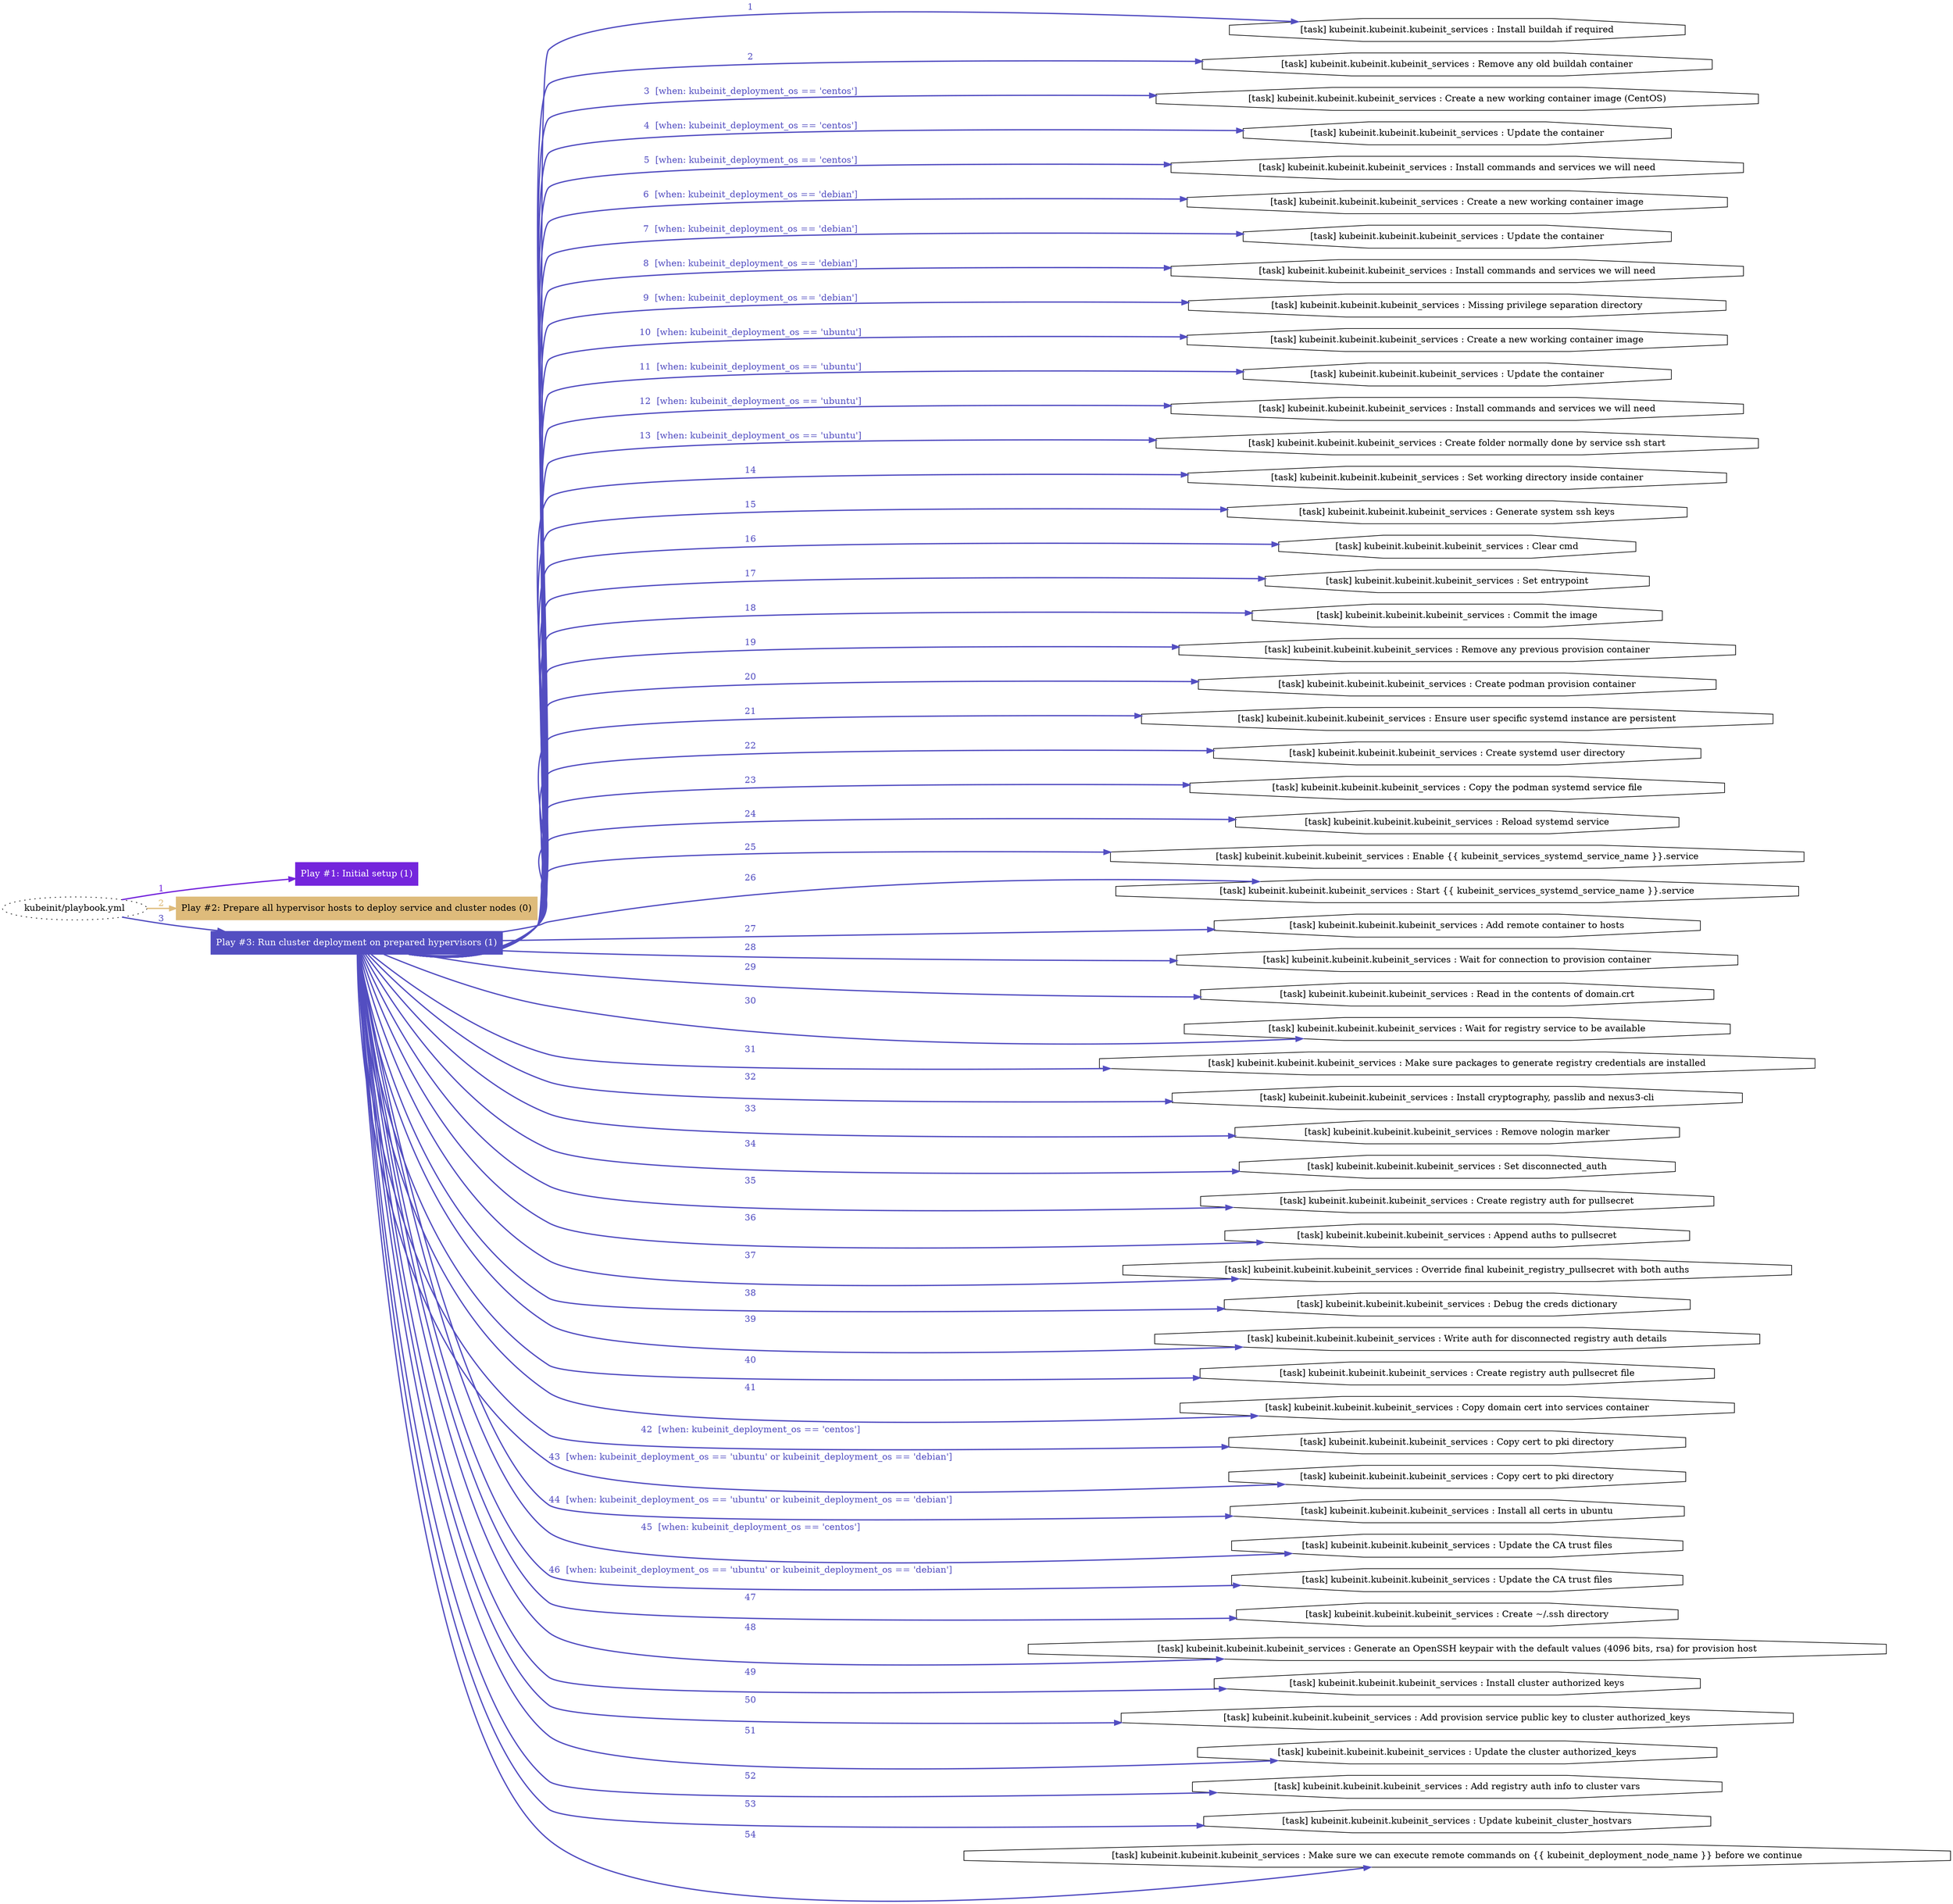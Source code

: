 digraph "kubeinit/playbook.yml "{
	graph [concentrate=true ordering=in rankdir=LR ratio=fill]
	edge [esep=5 sep=10]
	"kubeinit/playbook.yml" [id=root_node style=dotted]
	subgraph "Play #1: Initial setup (1) "{
		"Play #1: Initial setup (1)" [color="#7425dc" fontcolor="#ffffff" id="play_98ba5b26-11aa-4cfd-b756-1c957197bbf6" shape=box style=filled tooltip=localhost]
		"kubeinit/playbook.yml" -> "Play #1: Initial setup (1)" [label=1 color="#7425dc" fontcolor="#7425dc" id="edge_a58c8728-fa9f-4758-9560-14f3dc1a84e8" style=bold]
	}
	subgraph "Play #2: Prepare all hypervisor hosts to deploy service and cluster nodes (0) "{
		"Play #2: Prepare all hypervisor hosts to deploy service and cluster nodes (0)" [color="#debb7b" fontcolor="#000000" id="play_ca8fb73e-e517-45fa-9bee-348f52641fc8" shape=box style=filled tooltip=""]
		"kubeinit/playbook.yml" -> "Play #2: Prepare all hypervisor hosts to deploy service and cluster nodes (0)" [label=2 color="#debb7b" fontcolor="#debb7b" id="edge_c314c5ce-2e82-4eb0-9ebc-2e4f21901806" style=bold]
	}
	subgraph "Play #3: Run cluster deployment on prepared hypervisors (1) "{
		"Play #3: Run cluster deployment on prepared hypervisors (1)" [color="#534ec1" fontcolor="#ffffff" id="play_8d46c2a8-c3fa-4e29-84f2-d184ad370853" shape=box style=filled tooltip=localhost]
		"kubeinit/playbook.yml" -> "Play #3: Run cluster deployment on prepared hypervisors (1)" [label=3 color="#534ec1" fontcolor="#534ec1" id="edge_2a4b3c6e-a5a8-4d83-95cc-085c303d847b" style=bold]
		"task_e20309ee-4c20-4061-b0ae-a76f7a161792" [label="[task] kubeinit.kubeinit.kubeinit_services : Install buildah if required" id="task_e20309ee-4c20-4061-b0ae-a76f7a161792" shape=octagon tooltip="[task] kubeinit.kubeinit.kubeinit_services : Install buildah if required"]
		"Play #3: Run cluster deployment on prepared hypervisors (1)" -> "task_e20309ee-4c20-4061-b0ae-a76f7a161792" [label=1 color="#534ec1" fontcolor="#534ec1" id="edge_e3c13e18-b979-41d7-9164-9969cafa6e77" style=bold]
		"task_6b0aa9a2-8159-41c8-b829-7a718bdaa663" [label="[task] kubeinit.kubeinit.kubeinit_services : Remove any old buildah container" id="task_6b0aa9a2-8159-41c8-b829-7a718bdaa663" shape=octagon tooltip="[task] kubeinit.kubeinit.kubeinit_services : Remove any old buildah container"]
		"Play #3: Run cluster deployment on prepared hypervisors (1)" -> "task_6b0aa9a2-8159-41c8-b829-7a718bdaa663" [label=2 color="#534ec1" fontcolor="#534ec1" id="edge_54f4acf0-98a6-4ecb-8cc6-d0cd7bf7f5ac" style=bold]
		"task_f86678a0-ce99-4790-bf55-e1e5f49c4465" [label="[task] kubeinit.kubeinit.kubeinit_services : Create a new working container image (CentOS)" id="task_f86678a0-ce99-4790-bf55-e1e5f49c4465" shape=octagon tooltip="[task] kubeinit.kubeinit.kubeinit_services : Create a new working container image (CentOS)"]
		"Play #3: Run cluster deployment on prepared hypervisors (1)" -> "task_f86678a0-ce99-4790-bf55-e1e5f49c4465" [label="3  [when: kubeinit_deployment_os == 'centos']" color="#534ec1" fontcolor="#534ec1" id="edge_3008c1ed-00e5-4111-9574-12a4b8a80be2" style=bold]
		"task_07b07a1f-90ba-4163-b73e-16f5f34ab09a" [label="[task] kubeinit.kubeinit.kubeinit_services : Update the container" id="task_07b07a1f-90ba-4163-b73e-16f5f34ab09a" shape=octagon tooltip="[task] kubeinit.kubeinit.kubeinit_services : Update the container"]
		"Play #3: Run cluster deployment on prepared hypervisors (1)" -> "task_07b07a1f-90ba-4163-b73e-16f5f34ab09a" [label="4  [when: kubeinit_deployment_os == 'centos']" color="#534ec1" fontcolor="#534ec1" id="edge_e5f46817-1a75-4fe7-95cb-15fa38e3c1dd" style=bold]
		"task_c628a763-d7fc-4aa2-ab19-dfcfc8d0ee5b" [label="[task] kubeinit.kubeinit.kubeinit_services : Install commands and services we will need" id="task_c628a763-d7fc-4aa2-ab19-dfcfc8d0ee5b" shape=octagon tooltip="[task] kubeinit.kubeinit.kubeinit_services : Install commands and services we will need"]
		"Play #3: Run cluster deployment on prepared hypervisors (1)" -> "task_c628a763-d7fc-4aa2-ab19-dfcfc8d0ee5b" [label="5  [when: kubeinit_deployment_os == 'centos']" color="#534ec1" fontcolor="#534ec1" id="edge_eeb0b49e-2f3d-4686-b777-946d60d26fd0" style=bold]
		"task_ed03399a-efb4-472d-95b1-6c32376e4a44" [label="[task] kubeinit.kubeinit.kubeinit_services : Create a new working container image" id="task_ed03399a-efb4-472d-95b1-6c32376e4a44" shape=octagon tooltip="[task] kubeinit.kubeinit.kubeinit_services : Create a new working container image"]
		"Play #3: Run cluster deployment on prepared hypervisors (1)" -> "task_ed03399a-efb4-472d-95b1-6c32376e4a44" [label="6  [when: kubeinit_deployment_os == 'debian']" color="#534ec1" fontcolor="#534ec1" id="edge_1d5b3223-51a9-4f91-949c-fe4de33556b6" style=bold]
		"task_f1a38176-be1e-47ec-8e71-5246aa240a1a" [label="[task] kubeinit.kubeinit.kubeinit_services : Update the container" id="task_f1a38176-be1e-47ec-8e71-5246aa240a1a" shape=octagon tooltip="[task] kubeinit.kubeinit.kubeinit_services : Update the container"]
		"Play #3: Run cluster deployment on prepared hypervisors (1)" -> "task_f1a38176-be1e-47ec-8e71-5246aa240a1a" [label="7  [when: kubeinit_deployment_os == 'debian']" color="#534ec1" fontcolor="#534ec1" id="edge_bdc49ce9-e151-44e4-aa0c-08615edeb2ad" style=bold]
		"task_ccbf0ddd-98b3-4968-a54f-a46d483dffab" [label="[task] kubeinit.kubeinit.kubeinit_services : Install commands and services we will need" id="task_ccbf0ddd-98b3-4968-a54f-a46d483dffab" shape=octagon tooltip="[task] kubeinit.kubeinit.kubeinit_services : Install commands and services we will need"]
		"Play #3: Run cluster deployment on prepared hypervisors (1)" -> "task_ccbf0ddd-98b3-4968-a54f-a46d483dffab" [label="8  [when: kubeinit_deployment_os == 'debian']" color="#534ec1" fontcolor="#534ec1" id="edge_390de379-19cc-47cc-8e33-d87de0c8de80" style=bold]
		"task_6c57276e-ff9a-4842-8804-e6e5a9d58ea4" [label="[task] kubeinit.kubeinit.kubeinit_services : Missing privilege separation directory" id="task_6c57276e-ff9a-4842-8804-e6e5a9d58ea4" shape=octagon tooltip="[task] kubeinit.kubeinit.kubeinit_services : Missing privilege separation directory"]
		"Play #3: Run cluster deployment on prepared hypervisors (1)" -> "task_6c57276e-ff9a-4842-8804-e6e5a9d58ea4" [label="9  [when: kubeinit_deployment_os == 'debian']" color="#534ec1" fontcolor="#534ec1" id="edge_332d71c2-b5a1-452d-85c6-f5265ff01a00" style=bold]
		"task_a8c2e61f-4c6b-4cff-883c-b922907c2bcc" [label="[task] kubeinit.kubeinit.kubeinit_services : Create a new working container image" id="task_a8c2e61f-4c6b-4cff-883c-b922907c2bcc" shape=octagon tooltip="[task] kubeinit.kubeinit.kubeinit_services : Create a new working container image"]
		"Play #3: Run cluster deployment on prepared hypervisors (1)" -> "task_a8c2e61f-4c6b-4cff-883c-b922907c2bcc" [label="10  [when: kubeinit_deployment_os == 'ubuntu']" color="#534ec1" fontcolor="#534ec1" id="edge_f7c4e7e4-de0a-4e06-97dd-dd909e0a5940" style=bold]
		"task_c641cb12-5cfc-449f-a7af-0abc674cc9a5" [label="[task] kubeinit.kubeinit.kubeinit_services : Update the container" id="task_c641cb12-5cfc-449f-a7af-0abc674cc9a5" shape=octagon tooltip="[task] kubeinit.kubeinit.kubeinit_services : Update the container"]
		"Play #3: Run cluster deployment on prepared hypervisors (1)" -> "task_c641cb12-5cfc-449f-a7af-0abc674cc9a5" [label="11  [when: kubeinit_deployment_os == 'ubuntu']" color="#534ec1" fontcolor="#534ec1" id="edge_b926120d-fa7c-4e90-bb8d-1a0a2e77a313" style=bold]
		"task_1eeb5a15-3ec0-418a-880d-0488a011212b" [label="[task] kubeinit.kubeinit.kubeinit_services : Install commands and services we will need" id="task_1eeb5a15-3ec0-418a-880d-0488a011212b" shape=octagon tooltip="[task] kubeinit.kubeinit.kubeinit_services : Install commands and services we will need"]
		"Play #3: Run cluster deployment on prepared hypervisors (1)" -> "task_1eeb5a15-3ec0-418a-880d-0488a011212b" [label="12  [when: kubeinit_deployment_os == 'ubuntu']" color="#534ec1" fontcolor="#534ec1" id="edge_cccd95ad-987c-40ba-9fbf-d138f8191949" style=bold]
		"task_50caf92e-1cbb-4f54-b5a8-e23f29302fb1" [label="[task] kubeinit.kubeinit.kubeinit_services : Create folder normally done by service ssh start" id="task_50caf92e-1cbb-4f54-b5a8-e23f29302fb1" shape=octagon tooltip="[task] kubeinit.kubeinit.kubeinit_services : Create folder normally done by service ssh start"]
		"Play #3: Run cluster deployment on prepared hypervisors (1)" -> "task_50caf92e-1cbb-4f54-b5a8-e23f29302fb1" [label="13  [when: kubeinit_deployment_os == 'ubuntu']" color="#534ec1" fontcolor="#534ec1" id="edge_fa184d18-bdc4-49fd-b814-96837a4911df" style=bold]
		"task_9d96e816-9035-4202-8df4-57f6a682411a" [label="[task] kubeinit.kubeinit.kubeinit_services : Set working directory inside container" id="task_9d96e816-9035-4202-8df4-57f6a682411a" shape=octagon tooltip="[task] kubeinit.kubeinit.kubeinit_services : Set working directory inside container"]
		"Play #3: Run cluster deployment on prepared hypervisors (1)" -> "task_9d96e816-9035-4202-8df4-57f6a682411a" [label=14 color="#534ec1" fontcolor="#534ec1" id="edge_2f77f965-f22a-47a1-b836-6b40087dedad" style=bold]
		"task_d51a9178-bebc-4cd7-9361-912d2309fe15" [label="[task] kubeinit.kubeinit.kubeinit_services : Generate system ssh keys" id="task_d51a9178-bebc-4cd7-9361-912d2309fe15" shape=octagon tooltip="[task] kubeinit.kubeinit.kubeinit_services : Generate system ssh keys"]
		"Play #3: Run cluster deployment on prepared hypervisors (1)" -> "task_d51a9178-bebc-4cd7-9361-912d2309fe15" [label=15 color="#534ec1" fontcolor="#534ec1" id="edge_769a85b6-2a7b-4e74-9000-eba309143a88" style=bold]
		"task_a3bb8a0f-f0cd-49aa-8dc0-718da8c75ba2" [label="[task] kubeinit.kubeinit.kubeinit_services : Clear cmd" id="task_a3bb8a0f-f0cd-49aa-8dc0-718da8c75ba2" shape=octagon tooltip="[task] kubeinit.kubeinit.kubeinit_services : Clear cmd"]
		"Play #3: Run cluster deployment on prepared hypervisors (1)" -> "task_a3bb8a0f-f0cd-49aa-8dc0-718da8c75ba2" [label=16 color="#534ec1" fontcolor="#534ec1" id="edge_837c69a2-5b61-4209-a763-6a2b7433b1b5" style=bold]
		"task_1905e00f-fb4d-40cc-868f-95d71896b0d3" [label="[task] kubeinit.kubeinit.kubeinit_services : Set entrypoint" id="task_1905e00f-fb4d-40cc-868f-95d71896b0d3" shape=octagon tooltip="[task] kubeinit.kubeinit.kubeinit_services : Set entrypoint"]
		"Play #3: Run cluster deployment on prepared hypervisors (1)" -> "task_1905e00f-fb4d-40cc-868f-95d71896b0d3" [label=17 color="#534ec1" fontcolor="#534ec1" id="edge_d48d74c7-c8d7-44c9-980f-2a303f23dd28" style=bold]
		"task_06f3a688-c509-4f74-bfc4-dd6779facd9c" [label="[task] kubeinit.kubeinit.kubeinit_services : Commit the image" id="task_06f3a688-c509-4f74-bfc4-dd6779facd9c" shape=octagon tooltip="[task] kubeinit.kubeinit.kubeinit_services : Commit the image"]
		"Play #3: Run cluster deployment on prepared hypervisors (1)" -> "task_06f3a688-c509-4f74-bfc4-dd6779facd9c" [label=18 color="#534ec1" fontcolor="#534ec1" id="edge_2e373005-640b-4417-b04e-7aa1fb61e998" style=bold]
		"task_95e0f44f-8ebb-4117-a9a8-3f9e2fdbfec2" [label="[task] kubeinit.kubeinit.kubeinit_services : Remove any previous provision container" id="task_95e0f44f-8ebb-4117-a9a8-3f9e2fdbfec2" shape=octagon tooltip="[task] kubeinit.kubeinit.kubeinit_services : Remove any previous provision container"]
		"Play #3: Run cluster deployment on prepared hypervisors (1)" -> "task_95e0f44f-8ebb-4117-a9a8-3f9e2fdbfec2" [label=19 color="#534ec1" fontcolor="#534ec1" id="edge_f7ca3d82-4ce5-452a-a997-d9d4eadde6a6" style=bold]
		"task_cd99c145-9641-43aa-828d-b1599eeaf9e5" [label="[task] kubeinit.kubeinit.kubeinit_services : Create podman provision container" id="task_cd99c145-9641-43aa-828d-b1599eeaf9e5" shape=octagon tooltip="[task] kubeinit.kubeinit.kubeinit_services : Create podman provision container"]
		"Play #3: Run cluster deployment on prepared hypervisors (1)" -> "task_cd99c145-9641-43aa-828d-b1599eeaf9e5" [label=20 color="#534ec1" fontcolor="#534ec1" id="edge_e10d778b-3f72-4d93-8184-c45c51cb847f" style=bold]
		"task_a9df5530-d2cc-400b-bf5b-0ccdd08e09cd" [label="[task] kubeinit.kubeinit.kubeinit_services : Ensure user specific systemd instance are persistent" id="task_a9df5530-d2cc-400b-bf5b-0ccdd08e09cd" shape=octagon tooltip="[task] kubeinit.kubeinit.kubeinit_services : Ensure user specific systemd instance are persistent"]
		"Play #3: Run cluster deployment on prepared hypervisors (1)" -> "task_a9df5530-d2cc-400b-bf5b-0ccdd08e09cd" [label=21 color="#534ec1" fontcolor="#534ec1" id="edge_f8f7ceb7-1e14-4f29-bd76-beee750928b2" style=bold]
		"task_81ebc0cc-64be-48b8-8d2b-ecf2d82d0989" [label="[task] kubeinit.kubeinit.kubeinit_services : Create systemd user directory" id="task_81ebc0cc-64be-48b8-8d2b-ecf2d82d0989" shape=octagon tooltip="[task] kubeinit.kubeinit.kubeinit_services : Create systemd user directory"]
		"Play #3: Run cluster deployment on prepared hypervisors (1)" -> "task_81ebc0cc-64be-48b8-8d2b-ecf2d82d0989" [label=22 color="#534ec1" fontcolor="#534ec1" id="edge_f0fe9985-4fdf-450c-bf30-f83afa5c7011" style=bold]
		"task_fc0a4009-8ee2-4db2-86e4-42546b3a541f" [label="[task] kubeinit.kubeinit.kubeinit_services : Copy the podman systemd service file" id="task_fc0a4009-8ee2-4db2-86e4-42546b3a541f" shape=octagon tooltip="[task] kubeinit.kubeinit.kubeinit_services : Copy the podman systemd service file"]
		"Play #3: Run cluster deployment on prepared hypervisors (1)" -> "task_fc0a4009-8ee2-4db2-86e4-42546b3a541f" [label=23 color="#534ec1" fontcolor="#534ec1" id="edge_a64f2568-193f-486c-9e5f-c5cd9ca63413" style=bold]
		"task_cf501f70-9b78-4a11-8323-f133e05ce5a7" [label="[task] kubeinit.kubeinit.kubeinit_services : Reload systemd service" id="task_cf501f70-9b78-4a11-8323-f133e05ce5a7" shape=octagon tooltip="[task] kubeinit.kubeinit.kubeinit_services : Reload systemd service"]
		"Play #3: Run cluster deployment on prepared hypervisors (1)" -> "task_cf501f70-9b78-4a11-8323-f133e05ce5a7" [label=24 color="#534ec1" fontcolor="#534ec1" id="edge_bcfce2ca-3cea-47a2-a6fc-c0338873c797" style=bold]
		"task_8c0d06c4-f7f6-483b-ab20-1fc0acf03d5b" [label="[task] kubeinit.kubeinit.kubeinit_services : Enable {{ kubeinit_services_systemd_service_name }}.service" id="task_8c0d06c4-f7f6-483b-ab20-1fc0acf03d5b" shape=octagon tooltip="[task] kubeinit.kubeinit.kubeinit_services : Enable {{ kubeinit_services_systemd_service_name }}.service"]
		"Play #3: Run cluster deployment on prepared hypervisors (1)" -> "task_8c0d06c4-f7f6-483b-ab20-1fc0acf03d5b" [label=25 color="#534ec1" fontcolor="#534ec1" id="edge_99c6f9d6-9e02-42e2-b9e6-a565260c1e52" style=bold]
		"task_2882d29d-7d90-45d8-92c3-64d4a97a5826" [label="[task] kubeinit.kubeinit.kubeinit_services : Start {{ kubeinit_services_systemd_service_name }}.service" id="task_2882d29d-7d90-45d8-92c3-64d4a97a5826" shape=octagon tooltip="[task] kubeinit.kubeinit.kubeinit_services : Start {{ kubeinit_services_systemd_service_name }}.service"]
		"Play #3: Run cluster deployment on prepared hypervisors (1)" -> "task_2882d29d-7d90-45d8-92c3-64d4a97a5826" [label=26 color="#534ec1" fontcolor="#534ec1" id="edge_46ee37f4-5866-41aa-b461-8d57d1194ec1" style=bold]
		"task_3a35edea-e734-4bfa-b9c9-3beb3ef3b8a9" [label="[task] kubeinit.kubeinit.kubeinit_services : Add remote container to hosts" id="task_3a35edea-e734-4bfa-b9c9-3beb3ef3b8a9" shape=octagon tooltip="[task] kubeinit.kubeinit.kubeinit_services : Add remote container to hosts"]
		"Play #3: Run cluster deployment on prepared hypervisors (1)" -> "task_3a35edea-e734-4bfa-b9c9-3beb3ef3b8a9" [label=27 color="#534ec1" fontcolor="#534ec1" id="edge_4e5351b0-f3e6-4101-ae7e-cd3bb79ffc9b" style=bold]
		"task_623ddebb-eb7f-42b2-b7d8-a2750961ce2e" [label="[task] kubeinit.kubeinit.kubeinit_services : Wait for connection to provision container" id="task_623ddebb-eb7f-42b2-b7d8-a2750961ce2e" shape=octagon tooltip="[task] kubeinit.kubeinit.kubeinit_services : Wait for connection to provision container"]
		"Play #3: Run cluster deployment on prepared hypervisors (1)" -> "task_623ddebb-eb7f-42b2-b7d8-a2750961ce2e" [label=28 color="#534ec1" fontcolor="#534ec1" id="edge_3867c7ef-7bdd-49db-8244-63e8e05aec26" style=bold]
		"task_e6c1b639-726b-472f-96ae-7379b081c13a" [label="[task] kubeinit.kubeinit.kubeinit_services : Read in the contents of domain.crt" id="task_e6c1b639-726b-472f-96ae-7379b081c13a" shape=octagon tooltip="[task] kubeinit.kubeinit.kubeinit_services : Read in the contents of domain.crt"]
		"Play #3: Run cluster deployment on prepared hypervisors (1)" -> "task_e6c1b639-726b-472f-96ae-7379b081c13a" [label=29 color="#534ec1" fontcolor="#534ec1" id="edge_b4aa55e3-a0dd-49a2-a988-e6ea13991162" style=bold]
		"task_ab4180f0-3751-4a75-a43a-501a5d580f17" [label="[task] kubeinit.kubeinit.kubeinit_services : Wait for registry service to be available" id="task_ab4180f0-3751-4a75-a43a-501a5d580f17" shape=octagon tooltip="[task] kubeinit.kubeinit.kubeinit_services : Wait for registry service to be available"]
		"Play #3: Run cluster deployment on prepared hypervisors (1)" -> "task_ab4180f0-3751-4a75-a43a-501a5d580f17" [label=30 color="#534ec1" fontcolor="#534ec1" id="edge_db3ce2cf-9690-4625-b743-f8d51ff5e504" style=bold]
		"task_bb0ebc01-4e0b-4e9a-8fe9-57ccc706a8f6" [label="[task] kubeinit.kubeinit.kubeinit_services : Make sure packages to generate registry credentials are installed" id="task_bb0ebc01-4e0b-4e9a-8fe9-57ccc706a8f6" shape=octagon tooltip="[task] kubeinit.kubeinit.kubeinit_services : Make sure packages to generate registry credentials are installed"]
		"Play #3: Run cluster deployment on prepared hypervisors (1)" -> "task_bb0ebc01-4e0b-4e9a-8fe9-57ccc706a8f6" [label=31 color="#534ec1" fontcolor="#534ec1" id="edge_5c26dd26-0d75-4916-bdf5-37802f08e2f4" style=bold]
		"task_1cacf5a1-b22c-4fc9-b3d0-3fc960a935ee" [label="[task] kubeinit.kubeinit.kubeinit_services : Install cryptography, passlib and nexus3-cli" id="task_1cacf5a1-b22c-4fc9-b3d0-3fc960a935ee" shape=octagon tooltip="[task] kubeinit.kubeinit.kubeinit_services : Install cryptography, passlib and nexus3-cli"]
		"Play #3: Run cluster deployment on prepared hypervisors (1)" -> "task_1cacf5a1-b22c-4fc9-b3d0-3fc960a935ee" [label=32 color="#534ec1" fontcolor="#534ec1" id="edge_96212cf2-d9ab-4178-844d-db345815466c" style=bold]
		"task_0d284fa9-6be0-402f-8422-f3c122d6699f" [label="[task] kubeinit.kubeinit.kubeinit_services : Remove nologin marker" id="task_0d284fa9-6be0-402f-8422-f3c122d6699f" shape=octagon tooltip="[task] kubeinit.kubeinit.kubeinit_services : Remove nologin marker"]
		"Play #3: Run cluster deployment on prepared hypervisors (1)" -> "task_0d284fa9-6be0-402f-8422-f3c122d6699f" [label=33 color="#534ec1" fontcolor="#534ec1" id="edge_1c8191c4-1d11-44eb-85f3-533f54c94c15" style=bold]
		"task_12d00e54-dea0-4b91-aad7-b8ab4a3d6b51" [label="[task] kubeinit.kubeinit.kubeinit_services : Set disconnected_auth" id="task_12d00e54-dea0-4b91-aad7-b8ab4a3d6b51" shape=octagon tooltip="[task] kubeinit.kubeinit.kubeinit_services : Set disconnected_auth"]
		"Play #3: Run cluster deployment on prepared hypervisors (1)" -> "task_12d00e54-dea0-4b91-aad7-b8ab4a3d6b51" [label=34 color="#534ec1" fontcolor="#534ec1" id="edge_97c6f9af-6915-44c0-a3db-6ce5e3901ecf" style=bold]
		"task_3506be4d-fa97-4251-b1dc-705046281ae3" [label="[task] kubeinit.kubeinit.kubeinit_services : Create registry auth for pullsecret" id="task_3506be4d-fa97-4251-b1dc-705046281ae3" shape=octagon tooltip="[task] kubeinit.kubeinit.kubeinit_services : Create registry auth for pullsecret"]
		"Play #3: Run cluster deployment on prepared hypervisors (1)" -> "task_3506be4d-fa97-4251-b1dc-705046281ae3" [label=35 color="#534ec1" fontcolor="#534ec1" id="edge_50eef213-420d-4cd4-8084-de5bb8f25c1a" style=bold]
		"task_f3438e32-deff-49fd-817b-2c5ace5c16d4" [label="[task] kubeinit.kubeinit.kubeinit_services : Append auths to pullsecret" id="task_f3438e32-deff-49fd-817b-2c5ace5c16d4" shape=octagon tooltip="[task] kubeinit.kubeinit.kubeinit_services : Append auths to pullsecret"]
		"Play #3: Run cluster deployment on prepared hypervisors (1)" -> "task_f3438e32-deff-49fd-817b-2c5ace5c16d4" [label=36 color="#534ec1" fontcolor="#534ec1" id="edge_f00b629b-961b-432d-95e4-3dbdc2407c67" style=bold]
		"task_43217bcb-4ce9-4c5f-9dcd-89a35b733621" [label="[task] kubeinit.kubeinit.kubeinit_services : Override final kubeinit_registry_pullsecret with both auths" id="task_43217bcb-4ce9-4c5f-9dcd-89a35b733621" shape=octagon tooltip="[task] kubeinit.kubeinit.kubeinit_services : Override final kubeinit_registry_pullsecret with both auths"]
		"Play #3: Run cluster deployment on prepared hypervisors (1)" -> "task_43217bcb-4ce9-4c5f-9dcd-89a35b733621" [label=37 color="#534ec1" fontcolor="#534ec1" id="edge_b855a45e-7d73-4a61-a71e-77aa867decb5" style=bold]
		"task_ed020908-6a86-4c4e-9687-2c324bcf161c" [label="[task] kubeinit.kubeinit.kubeinit_services : Debug the creds dictionary" id="task_ed020908-6a86-4c4e-9687-2c324bcf161c" shape=octagon tooltip="[task] kubeinit.kubeinit.kubeinit_services : Debug the creds dictionary"]
		"Play #3: Run cluster deployment on prepared hypervisors (1)" -> "task_ed020908-6a86-4c4e-9687-2c324bcf161c" [label=38 color="#534ec1" fontcolor="#534ec1" id="edge_afc42645-a426-4e97-805b-d40cc5481ad9" style=bold]
		"task_e808013c-29b8-4350-b53b-119de64683e9" [label="[task] kubeinit.kubeinit.kubeinit_services : Write auth for disconnected registry auth details" id="task_e808013c-29b8-4350-b53b-119de64683e9" shape=octagon tooltip="[task] kubeinit.kubeinit.kubeinit_services : Write auth for disconnected registry auth details"]
		"Play #3: Run cluster deployment on prepared hypervisors (1)" -> "task_e808013c-29b8-4350-b53b-119de64683e9" [label=39 color="#534ec1" fontcolor="#534ec1" id="edge_140799e4-d09a-4808-82df-0fbe932f2b5d" style=bold]
		"task_e6015c0f-ef23-4b4d-bd4f-ef0febf84c68" [label="[task] kubeinit.kubeinit.kubeinit_services : Create registry auth pullsecret file" id="task_e6015c0f-ef23-4b4d-bd4f-ef0febf84c68" shape=octagon tooltip="[task] kubeinit.kubeinit.kubeinit_services : Create registry auth pullsecret file"]
		"Play #3: Run cluster deployment on prepared hypervisors (1)" -> "task_e6015c0f-ef23-4b4d-bd4f-ef0febf84c68" [label=40 color="#534ec1" fontcolor="#534ec1" id="edge_4e6e93c7-57b5-4141-869e-a69a6f199a13" style=bold]
		"task_4de64420-8c0f-46e9-939e-7a371d8cf360" [label="[task] kubeinit.kubeinit.kubeinit_services : Copy domain cert into services container" id="task_4de64420-8c0f-46e9-939e-7a371d8cf360" shape=octagon tooltip="[task] kubeinit.kubeinit.kubeinit_services : Copy domain cert into services container"]
		"Play #3: Run cluster deployment on prepared hypervisors (1)" -> "task_4de64420-8c0f-46e9-939e-7a371d8cf360" [label=41 color="#534ec1" fontcolor="#534ec1" id="edge_5f949156-2120-4318-91d5-676dd67cb23a" style=bold]
		"task_cbbd3d42-8703-4d51-90c4-73593646155b" [label="[task] kubeinit.kubeinit.kubeinit_services : Copy cert to pki directory" id="task_cbbd3d42-8703-4d51-90c4-73593646155b" shape=octagon tooltip="[task] kubeinit.kubeinit.kubeinit_services : Copy cert to pki directory"]
		"Play #3: Run cluster deployment on prepared hypervisors (1)" -> "task_cbbd3d42-8703-4d51-90c4-73593646155b" [label="42  [when: kubeinit_deployment_os == 'centos']" color="#534ec1" fontcolor="#534ec1" id="edge_d02a65b2-c0ab-4da9-8298-c3c3ce26a5ce" style=bold]
		"task_8469b3a0-834c-4563-857f-8300114f78b6" [label="[task] kubeinit.kubeinit.kubeinit_services : Copy cert to pki directory" id="task_8469b3a0-834c-4563-857f-8300114f78b6" shape=octagon tooltip="[task] kubeinit.kubeinit.kubeinit_services : Copy cert to pki directory"]
		"Play #3: Run cluster deployment on prepared hypervisors (1)" -> "task_8469b3a0-834c-4563-857f-8300114f78b6" [label="43  [when: kubeinit_deployment_os == 'ubuntu' or kubeinit_deployment_os == 'debian']" color="#534ec1" fontcolor="#534ec1" id="edge_87018a13-54a1-4854-aee6-8d1d3e3252e3" style=bold]
		"task_010077ea-51c9-4103-84c4-254ba9ce43c7" [label="[task] kubeinit.kubeinit.kubeinit_services : Install all certs in ubuntu" id="task_010077ea-51c9-4103-84c4-254ba9ce43c7" shape=octagon tooltip="[task] kubeinit.kubeinit.kubeinit_services : Install all certs in ubuntu"]
		"Play #3: Run cluster deployment on prepared hypervisors (1)" -> "task_010077ea-51c9-4103-84c4-254ba9ce43c7" [label="44  [when: kubeinit_deployment_os == 'ubuntu' or kubeinit_deployment_os == 'debian']" color="#534ec1" fontcolor="#534ec1" id="edge_0587940d-9ca9-45b2-a538-67a1cb67a892" style=bold]
		"task_cce80ccb-901e-468d-a3c3-146436027366" [label="[task] kubeinit.kubeinit.kubeinit_services : Update the CA trust files" id="task_cce80ccb-901e-468d-a3c3-146436027366" shape=octagon tooltip="[task] kubeinit.kubeinit.kubeinit_services : Update the CA trust files"]
		"Play #3: Run cluster deployment on prepared hypervisors (1)" -> "task_cce80ccb-901e-468d-a3c3-146436027366" [label="45  [when: kubeinit_deployment_os == 'centos']" color="#534ec1" fontcolor="#534ec1" id="edge_3a26e003-a780-485c-abe0-01613d3a00bc" style=bold]
		"task_909ea2f3-4f13-45f6-bb26-139b55f3237c" [label="[task] kubeinit.kubeinit.kubeinit_services : Update the CA trust files" id="task_909ea2f3-4f13-45f6-bb26-139b55f3237c" shape=octagon tooltip="[task] kubeinit.kubeinit.kubeinit_services : Update the CA trust files"]
		"Play #3: Run cluster deployment on prepared hypervisors (1)" -> "task_909ea2f3-4f13-45f6-bb26-139b55f3237c" [label="46  [when: kubeinit_deployment_os == 'ubuntu' or kubeinit_deployment_os == 'debian']" color="#534ec1" fontcolor="#534ec1" id="edge_819edbc4-7b1f-497c-94ca-447aaa1e8f55" style=bold]
		"task_71ab924e-dcf8-46af-b877-a40635720d77" [label="[task] kubeinit.kubeinit.kubeinit_services : Create ~/.ssh directory" id="task_71ab924e-dcf8-46af-b877-a40635720d77" shape=octagon tooltip="[task] kubeinit.kubeinit.kubeinit_services : Create ~/.ssh directory"]
		"Play #3: Run cluster deployment on prepared hypervisors (1)" -> "task_71ab924e-dcf8-46af-b877-a40635720d77" [label=47 color="#534ec1" fontcolor="#534ec1" id="edge_44748630-42b7-455b-99e3-577b6c9aa57b" style=bold]
		"task_8a8ea0a3-77c1-470e-9ec6-660da0477d21" [label="[task] kubeinit.kubeinit.kubeinit_services : Generate an OpenSSH keypair with the default values (4096 bits, rsa) for provision host" id="task_8a8ea0a3-77c1-470e-9ec6-660da0477d21" shape=octagon tooltip="[task] kubeinit.kubeinit.kubeinit_services : Generate an OpenSSH keypair with the default values (4096 bits, rsa) for provision host"]
		"Play #3: Run cluster deployment on prepared hypervisors (1)" -> "task_8a8ea0a3-77c1-470e-9ec6-660da0477d21" [label=48 color="#534ec1" fontcolor="#534ec1" id="edge_b904d9fc-2ef8-4719-b968-0f83942c22d9" style=bold]
		"task_5ca06ce6-2d98-4c15-a716-f53b6df9024f" [label="[task] kubeinit.kubeinit.kubeinit_services : Install cluster authorized keys" id="task_5ca06ce6-2d98-4c15-a716-f53b6df9024f" shape=octagon tooltip="[task] kubeinit.kubeinit.kubeinit_services : Install cluster authorized keys"]
		"Play #3: Run cluster deployment on prepared hypervisors (1)" -> "task_5ca06ce6-2d98-4c15-a716-f53b6df9024f" [label=49 color="#534ec1" fontcolor="#534ec1" id="edge_c18a5ee8-75ce-476c-a339-251c3838c478" style=bold]
		"task_2a8b46c3-92f1-44ee-919e-f950310ae1e5" [label="[task] kubeinit.kubeinit.kubeinit_services : Add provision service public key to cluster authorized_keys" id="task_2a8b46c3-92f1-44ee-919e-f950310ae1e5" shape=octagon tooltip="[task] kubeinit.kubeinit.kubeinit_services : Add provision service public key to cluster authorized_keys"]
		"Play #3: Run cluster deployment on prepared hypervisors (1)" -> "task_2a8b46c3-92f1-44ee-919e-f950310ae1e5" [label=50 color="#534ec1" fontcolor="#534ec1" id="edge_2f8ac6fd-3aa3-4af2-a99a-edd0b3e80615" style=bold]
		"task_68776592-c4f5-4b5b-93b0-5de23569cd6c" [label="[task] kubeinit.kubeinit.kubeinit_services : Update the cluster authorized_keys" id="task_68776592-c4f5-4b5b-93b0-5de23569cd6c" shape=octagon tooltip="[task] kubeinit.kubeinit.kubeinit_services : Update the cluster authorized_keys"]
		"Play #3: Run cluster deployment on prepared hypervisors (1)" -> "task_68776592-c4f5-4b5b-93b0-5de23569cd6c" [label=51 color="#534ec1" fontcolor="#534ec1" id="edge_3b5d12d7-ee9e-4b77-820f-7f1089bc6fb4" style=bold]
		"task_387769f9-7bc4-4bc7-a265-6ec194cd3345" [label="[task] kubeinit.kubeinit.kubeinit_services : Add registry auth info to cluster vars" id="task_387769f9-7bc4-4bc7-a265-6ec194cd3345" shape=octagon tooltip="[task] kubeinit.kubeinit.kubeinit_services : Add registry auth info to cluster vars"]
		"Play #3: Run cluster deployment on prepared hypervisors (1)" -> "task_387769f9-7bc4-4bc7-a265-6ec194cd3345" [label=52 color="#534ec1" fontcolor="#534ec1" id="edge_ebdeab84-f45d-4753-99ac-ef05c856bec1" style=bold]
		"task_aee6e617-8a68-4066-8f3a-66270e8055aa" [label="[task] kubeinit.kubeinit.kubeinit_services : Update kubeinit_cluster_hostvars" id="task_aee6e617-8a68-4066-8f3a-66270e8055aa" shape=octagon tooltip="[task] kubeinit.kubeinit.kubeinit_services : Update kubeinit_cluster_hostvars"]
		"Play #3: Run cluster deployment on prepared hypervisors (1)" -> "task_aee6e617-8a68-4066-8f3a-66270e8055aa" [label=53 color="#534ec1" fontcolor="#534ec1" id="edge_918eaffe-6449-43db-9ea3-bc37f23d36f3" style=bold]
		"task_7bc1f1e1-ba76-4e75-b03c-5cfa53a3d20a" [label="[task] kubeinit.kubeinit.kubeinit_services : Make sure we can execute remote commands on {{ kubeinit_deployment_node_name }} before we continue" id="task_7bc1f1e1-ba76-4e75-b03c-5cfa53a3d20a" shape=octagon tooltip="[task] kubeinit.kubeinit.kubeinit_services : Make sure we can execute remote commands on {{ kubeinit_deployment_node_name }} before we continue"]
		"Play #3: Run cluster deployment on prepared hypervisors (1)" -> "task_7bc1f1e1-ba76-4e75-b03c-5cfa53a3d20a" [label=54 color="#534ec1" fontcolor="#534ec1" id="edge_be5823b0-ae73-47b6-b473-53dbc47c236b" style=bold]
	}
}
